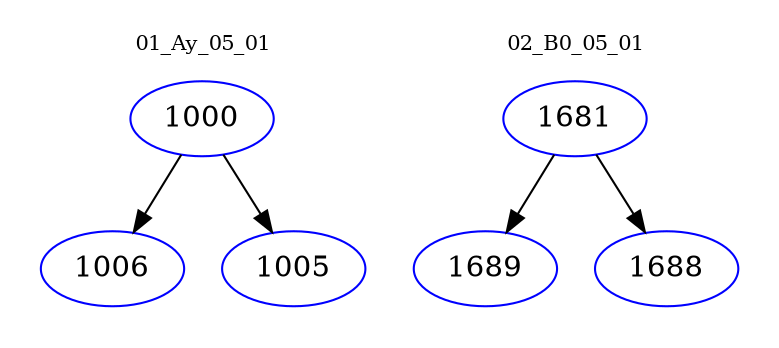 digraph{
subgraph cluster_0 {
color = white
label = "01_Ay_05_01";
fontsize=10;
T0_1000 [label="1000", color="blue"]
T0_1000 -> T0_1006 [color="black"]
T0_1006 [label="1006", color="blue"]
T0_1000 -> T0_1005 [color="black"]
T0_1005 [label="1005", color="blue"]
}
subgraph cluster_1 {
color = white
label = "02_B0_05_01";
fontsize=10;
T1_1681 [label="1681", color="blue"]
T1_1681 -> T1_1689 [color="black"]
T1_1689 [label="1689", color="blue"]
T1_1681 -> T1_1688 [color="black"]
T1_1688 [label="1688", color="blue"]
}
}

